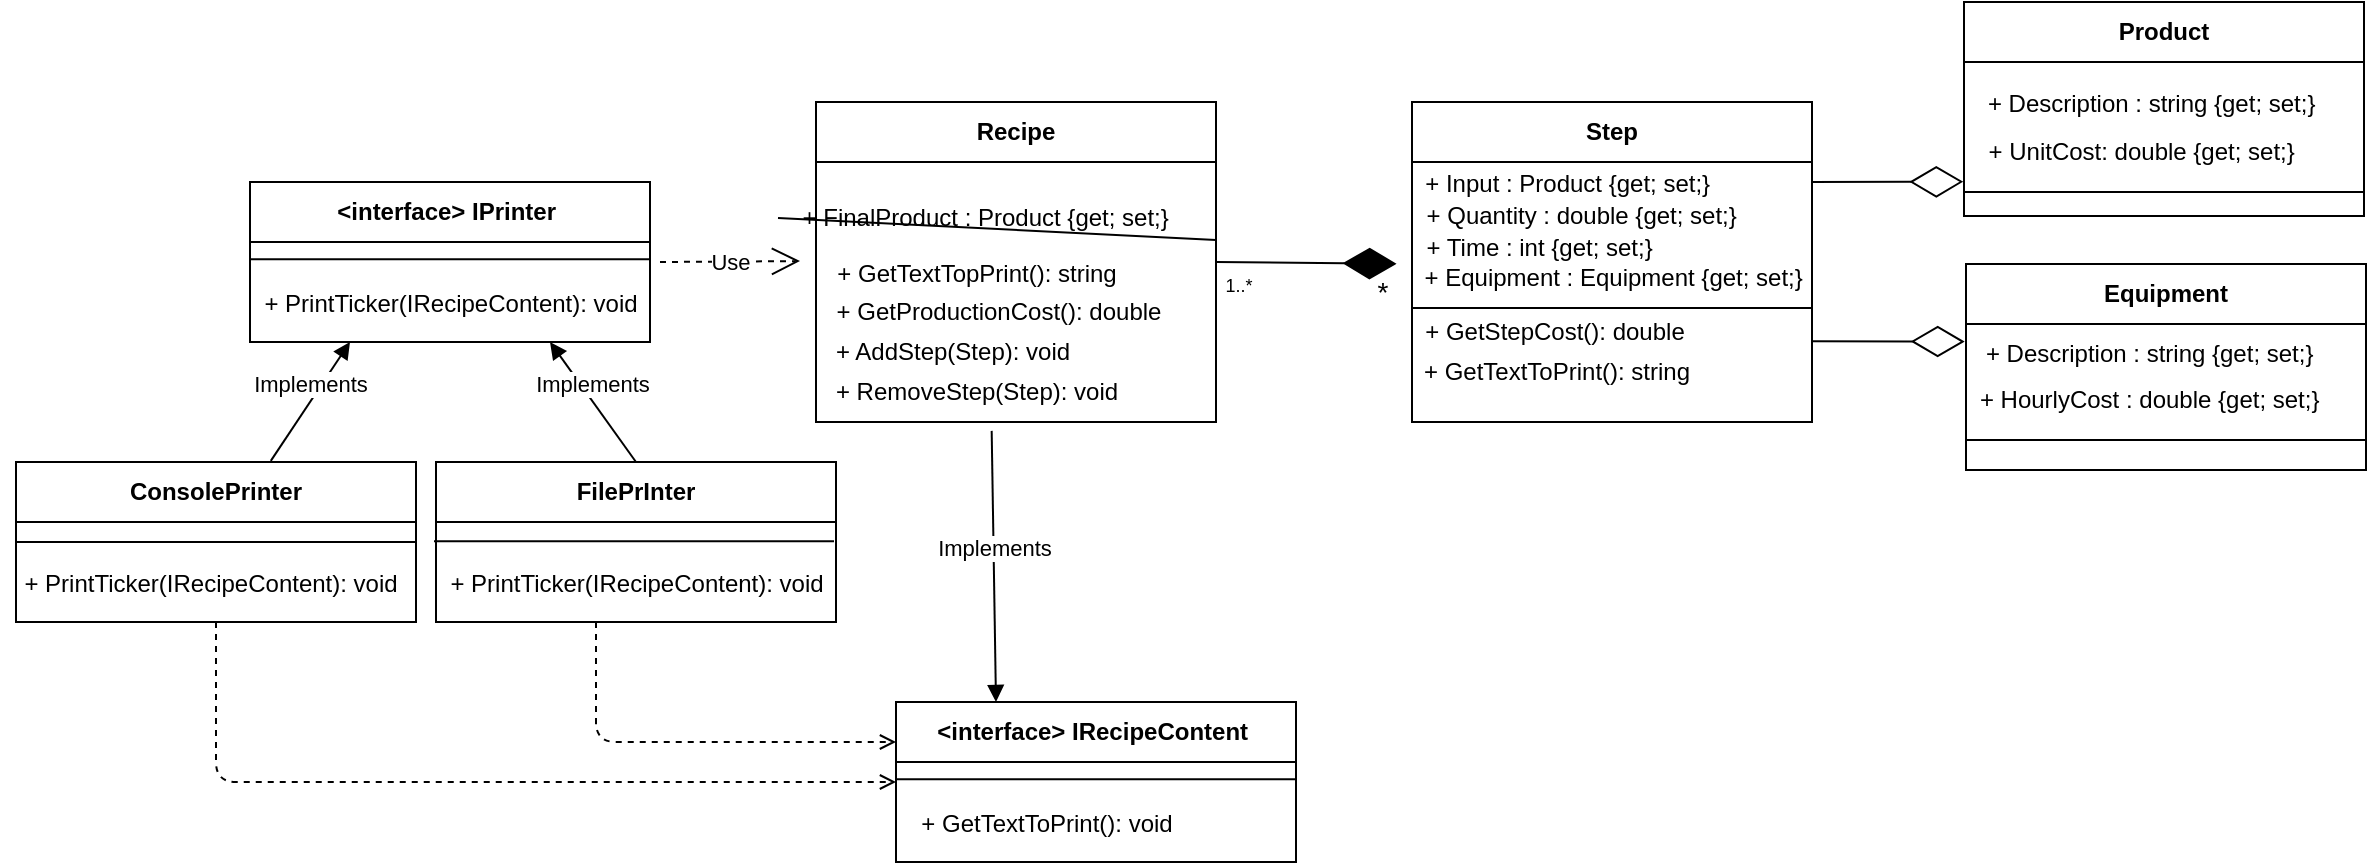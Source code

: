 <mxfile>
    <diagram id="nUT71iJ4w56ntbbE7PAH" name="Page-1">
        <mxGraphModel dx="2190" dy="704" grid="1" gridSize="10" guides="1" tooltips="1" connect="1" arrows="1" fold="1" page="1" pageScale="1" pageWidth="850" pageHeight="1100" math="0" shadow="0">
            <root>
                <mxCell id="0"/>
                <mxCell id="1" parent="0"/>
                <mxCell id="2" value="ConsolePrinter" style="swimlane;whiteSpace=wrap;html=1;startSize=30;" parent="1" vertex="1">
                    <mxGeometry x="-650" y="600" width="200" height="80" as="geometry"/>
                </mxCell>
                <mxCell id="6" value="+ PrintTicker(IRecipeContent): void" style="text;html=1;align=center;verticalAlign=middle;resizable=0;points=[];autosize=1;strokeColor=none;fillColor=none;" parent="2" vertex="1">
                    <mxGeometry x="-8" y="46" width="210" height="30" as="geometry"/>
                </mxCell>
                <mxCell id="4" value="" style="endArrow=none;html=1;exitX=0;exitY=0.5;exitDx=0;exitDy=0;entryX=1;entryY=0.5;entryDx=0;entryDy=0;" parent="1" source="2" target="2" edge="1">
                    <mxGeometry width="50" height="50" relative="1" as="geometry">
                        <mxPoint x="-498" y="720" as="sourcePoint"/>
                        <mxPoint x="-448" y="670" as="targetPoint"/>
                    </mxGeometry>
                </mxCell>
                <mxCell id="9" value="&amp;lt;interface&amp;gt; IPrinter&amp;nbsp;" style="swimlane;whiteSpace=wrap;html=1;startSize=30;" parent="1" vertex="1">
                    <mxGeometry x="-533" y="460" width="200" height="80" as="geometry"/>
                </mxCell>
                <mxCell id="10" value="+ PrintTicker(IRecipeContent): void" style="text;html=1;align=center;verticalAlign=middle;resizable=0;points=[];autosize=1;strokeColor=none;fillColor=none;" parent="9" vertex="1">
                    <mxGeometry x="-5" y="46" width="210" height="30" as="geometry"/>
                </mxCell>
                <mxCell id="42" value="" style="endArrow=none;html=1;exitX=0;exitY=0.5;exitDx=0;exitDy=0;entryX=1;entryY=0.5;entryDx=0;entryDy=0;" parent="9" edge="1">
                    <mxGeometry width="50" height="50" relative="1" as="geometry">
                        <mxPoint y="38.68" as="sourcePoint"/>
                        <mxPoint x="200" y="38.68" as="targetPoint"/>
                    </mxGeometry>
                </mxCell>
                <mxCell id="12" value="FilePrInter" style="swimlane;whiteSpace=wrap;html=1;startSize=30;" parent="1" vertex="1">
                    <mxGeometry x="-440" y="600" width="200" height="80" as="geometry"/>
                </mxCell>
                <mxCell id="13" value="+ PrintTicker(IRecipeContent): void" style="text;html=1;align=center;verticalAlign=middle;resizable=0;points=[];autosize=1;strokeColor=none;fillColor=none;" parent="12" vertex="1">
                    <mxGeometry x="-5" y="46" width="210" height="30" as="geometry"/>
                </mxCell>
                <mxCell id="43" value="" style="endArrow=none;html=1;exitX=0;exitY=0.5;exitDx=0;exitDy=0;entryX=1;entryY=0.5;entryDx=0;entryDy=0;" parent="12" edge="1">
                    <mxGeometry width="50" height="50" relative="1" as="geometry">
                        <mxPoint x="-1" y="39.68" as="sourcePoint"/>
                        <mxPoint x="199" y="39.68" as="targetPoint"/>
                    </mxGeometry>
                </mxCell>
                <mxCell id="14" value="Recipe" style="swimlane;whiteSpace=wrap;html=1;startSize=30;" parent="1" vertex="1">
                    <mxGeometry x="-250" y="420" width="200" height="160" as="geometry"/>
                </mxCell>
                <mxCell id="39" value="" style="endArrow=none;html=1;exitX=0;exitY=0.5;exitDx=0;exitDy=0;entryX=1;entryY=0.5;entryDx=0;entryDy=0;startArrow=none;" parent="14" edge="1" source="51">
                    <mxGeometry width="50" height="50" relative="1" as="geometry">
                        <mxPoint y="69" as="sourcePoint"/>
                        <mxPoint x="200" y="69" as="targetPoint"/>
                    </mxGeometry>
                </mxCell>
                <mxCell id="31" value="+ GetTextTopPrint(): string" style="text;html=1;align=center;verticalAlign=middle;resizable=0;points=[];autosize=1;strokeColor=none;fillColor=none;" parent="14" vertex="1">
                    <mxGeometry y="71" width="160" height="30" as="geometry"/>
                </mxCell>
                <mxCell id="34" value="+ GetProductionCost(): double" style="text;html=1;align=center;verticalAlign=middle;resizable=0;points=[];autosize=1;strokeColor=none;fillColor=none;" parent="14" vertex="1">
                    <mxGeometry x="-4" y="90" width="190" height="30" as="geometry"/>
                </mxCell>
                <mxCell id="35" value="+ AddStep(Step): void" style="text;html=1;align=center;verticalAlign=middle;resizable=0;points=[];autosize=1;strokeColor=none;fillColor=none;" parent="14" vertex="1">
                    <mxGeometry x="-2" y="110" width="140" height="30" as="geometry"/>
                </mxCell>
                <mxCell id="36" value="+ RemoveStep(Step): void" style="text;html=1;align=center;verticalAlign=middle;resizable=0;points=[];autosize=1;strokeColor=none;fillColor=none;" parent="14" vertex="1">
                    <mxGeometry y="130" width="160" height="30" as="geometry"/>
                </mxCell>
                <mxCell id="51" value="+ FinalProduct : Product {get; set;}&amp;nbsp;" style="text;html=1;align=center;verticalAlign=middle;resizable=0;points=[];autosize=1;strokeColor=none;fillColor=none;" parent="14" vertex="1">
                    <mxGeometry x="-19" y="43" width="210" height="30" as="geometry"/>
                </mxCell>
                <mxCell id="26" value="Use" style="endArrow=open;endSize=12;dashed=1;html=1;" parent="1" edge="1">
                    <mxGeometry width="160" relative="1" as="geometry">
                        <mxPoint x="-328" y="500" as="sourcePoint"/>
                        <mxPoint x="-258" y="499.55" as="targetPoint"/>
                    </mxGeometry>
                </mxCell>
                <mxCell id="29" value="Implements&lt;br&gt;" style="html=1;verticalAlign=bottom;endArrow=block;entryX=0.25;entryY=1;entryDx=0;entryDy=0;exitX=0.637;exitY=-0.007;exitDx=0;exitDy=0;exitPerimeter=0;" parent="1" source="2" target="9" edge="1">
                    <mxGeometry width="80" relative="1" as="geometry">
                        <mxPoint x="-548" y="590" as="sourcePoint"/>
                        <mxPoint x="-468" y="590" as="targetPoint"/>
                    </mxGeometry>
                </mxCell>
                <mxCell id="30" value="Implements&lt;br&gt;" style="html=1;verticalAlign=bottom;endArrow=block;entryX=0.75;entryY=1;entryDx=0;entryDy=0;exitX=0.5;exitY=0;exitDx=0;exitDy=0;" parent="1" source="12" target="9" edge="1">
                    <mxGeometry width="80" relative="1" as="geometry">
                        <mxPoint x="-588" y="610.0" as="sourcePoint"/>
                        <mxPoint x="-473" y="550.0" as="targetPoint"/>
                    </mxGeometry>
                </mxCell>
                <mxCell id="45" value="Step" style="swimlane;whiteSpace=wrap;html=1;startSize=30;" parent="1" vertex="1">
                    <mxGeometry x="48" y="420" width="200" height="160" as="geometry"/>
                </mxCell>
                <mxCell id="46" value="" style="endArrow=none;html=1;exitX=0;exitY=0.5;exitDx=0;exitDy=0;entryX=1;entryY=0.5;entryDx=0;entryDy=0;" parent="45" edge="1">
                    <mxGeometry width="50" height="50" relative="1" as="geometry">
                        <mxPoint y="103" as="sourcePoint"/>
                        <mxPoint x="200" y="103" as="targetPoint"/>
                    </mxGeometry>
                </mxCell>
                <mxCell id="54" value="+ Input : Product {get; set;}&amp;nbsp;" style="text;html=1;align=center;verticalAlign=middle;resizable=0;points=[];autosize=1;strokeColor=none;fillColor=none;" parent="45" vertex="1">
                    <mxGeometry x="-6" y="26" width="170" height="30" as="geometry"/>
                </mxCell>
                <mxCell id="67" value="+ Quantity : double {get; set;}&amp;nbsp;" style="text;html=1;align=center;verticalAlign=middle;resizable=0;points=[];autosize=1;strokeColor=none;fillColor=none;" parent="45" vertex="1">
                    <mxGeometry x="-4" y="42" width="180" height="30" as="geometry"/>
                </mxCell>
                <mxCell id="68" value="+ Time : int {get; set;}&amp;nbsp;" style="text;html=1;align=center;verticalAlign=middle;resizable=0;points=[];autosize=1;strokeColor=none;fillColor=none;" parent="45" vertex="1">
                    <mxGeometry x="-5" y="58" width="140" height="30" as="geometry"/>
                </mxCell>
                <mxCell id="75" value="+ GetStepCost(): double" style="text;html=1;align=center;verticalAlign=middle;resizable=0;points=[];autosize=1;strokeColor=none;fillColor=none;" parent="45" vertex="1">
                    <mxGeometry x="-4" y="100" width="150" height="30" as="geometry"/>
                </mxCell>
                <mxCell id="52" value="" style="endArrow=diamondThin;endFill=1;endSize=24;html=1;entryX=0.742;entryY=0.03;entryDx=0;entryDy=0;entryPerimeter=0;" parent="1" target="53" edge="1">
                    <mxGeometry width="160" relative="1" as="geometry">
                        <mxPoint x="-50" y="500" as="sourcePoint"/>
                        <mxPoint x="71" y="500" as="targetPoint"/>
                    </mxGeometry>
                </mxCell>
                <mxCell id="53" value="&lt;font style=&quot;font-size: 14px;&quot;&gt;*&lt;/font&gt;" style="text;html=1;align=center;verticalAlign=middle;resizable=0;points=[];autosize=1;strokeColor=none;fillColor=none;" parent="1" vertex="1">
                    <mxGeometry x="18" y="500" width="30" height="30" as="geometry"/>
                </mxCell>
                <mxCell id="69" value="+ Equipment : Equipment {get; set;}&amp;nbsp;" style="text;html=1;align=center;verticalAlign=middle;resizable=0;points=[];autosize=1;strokeColor=none;fillColor=none;" parent="1" vertex="1">
                    <mxGeometry x="40" y="493" width="220" height="30" as="geometry"/>
                </mxCell>
                <mxCell id="76" value="+ GetTextToPrint(): string" style="text;html=1;align=center;verticalAlign=middle;resizable=0;points=[];autosize=1;strokeColor=none;fillColor=none;" parent="1" vertex="1">
                    <mxGeometry x="40" y="540" width="160" height="30" as="geometry"/>
                </mxCell>
                <mxCell id="79" value="Equipment" style="swimlane;whiteSpace=wrap;html=1;startSize=30;" parent="1" vertex="1">
                    <mxGeometry x="325" y="501" width="200" height="103" as="geometry"/>
                </mxCell>
                <mxCell id="80" value="" style="endArrow=none;html=1;exitX=0;exitY=0.5;exitDx=0;exitDy=0;entryX=1;entryY=0.5;entryDx=0;entryDy=0;" parent="79" edge="1">
                    <mxGeometry width="50" height="50" relative="1" as="geometry">
                        <mxPoint y="88" as="sourcePoint"/>
                        <mxPoint x="200" y="88" as="targetPoint"/>
                    </mxGeometry>
                </mxCell>
                <mxCell id="94" value="+ Description : string {get; set;}&amp;nbsp;" style="text;html=1;align=center;verticalAlign=middle;resizable=0;points=[];autosize=1;strokeColor=none;fillColor=none;" parent="79" vertex="1">
                    <mxGeometry x="-2" y="30" width="190" height="30" as="geometry"/>
                </mxCell>
                <mxCell id="96" value="+ HourlyCost : double {get; set;}&amp;nbsp;" style="text;html=1;align=center;verticalAlign=middle;resizable=0;points=[];autosize=1;strokeColor=none;fillColor=none;" parent="79" vertex="1">
                    <mxGeometry x="-7" y="53" width="200" height="30" as="geometry"/>
                </mxCell>
                <mxCell id="86" value="Product" style="swimlane;whiteSpace=wrap;html=1;startSize=30;" parent="1" vertex="1">
                    <mxGeometry x="324" y="370" width="200" height="107" as="geometry"/>
                </mxCell>
                <mxCell id="87" value="" style="endArrow=none;html=1;exitX=0;exitY=0.5;exitDx=0;exitDy=0;entryX=1;entryY=0.5;entryDx=0;entryDy=0;" parent="86" edge="1">
                    <mxGeometry width="50" height="50" relative="1" as="geometry">
                        <mxPoint y="95" as="sourcePoint"/>
                        <mxPoint x="200" y="95" as="targetPoint"/>
                    </mxGeometry>
                </mxCell>
                <mxCell id="92" value="+ Description : string {get; set;}&amp;nbsp;" style="text;html=1;align=center;verticalAlign=middle;resizable=0;points=[];autosize=1;strokeColor=none;fillColor=none;" parent="86" vertex="1">
                    <mxGeometry y="36" width="190" height="30" as="geometry"/>
                </mxCell>
                <mxCell id="93" value="+ UnitCost: double {get; set;}&amp;nbsp;" style="text;html=1;align=center;verticalAlign=middle;resizable=0;points=[];autosize=1;strokeColor=none;fillColor=none;" parent="86" vertex="1">
                    <mxGeometry y="60" width="180" height="30" as="geometry"/>
                </mxCell>
                <mxCell id="97" value="" style="endArrow=diamondThin;endFill=0;endSize=24;html=1;fontSize=14;exitX=1;exitY=0.25;exitDx=0;exitDy=0;entryX=-0.002;entryY=0.996;entryDx=0;entryDy=0;entryPerimeter=0;" parent="1" source="45" target="93" edge="1">
                    <mxGeometry width="160" relative="1" as="geometry">
                        <mxPoint x="250" y="460" as="sourcePoint"/>
                        <mxPoint x="310" y="460" as="targetPoint"/>
                    </mxGeometry>
                </mxCell>
                <mxCell id="98" value="" style="endArrow=diamondThin;endFill=0;endSize=24;html=1;fontSize=14;exitX=1;exitY=0.25;exitDx=0;exitDy=0;entryX=0.007;entryY=0.293;entryDx=0;entryDy=0;entryPerimeter=0;" parent="1" target="94" edge="1">
                    <mxGeometry width="160" relative="1" as="geometry">
                        <mxPoint x="248.36" y="539.58" as="sourcePoint"/>
                        <mxPoint x="324.0" y="539.46" as="targetPoint"/>
                    </mxGeometry>
                </mxCell>
                <mxCell id="99" value="&lt;font style=&quot;font-size: 9px;&quot;&gt;1..*&lt;/font&gt;" style="text;html=1;align=center;verticalAlign=middle;resizable=0;points=[];autosize=1;strokeColor=none;fillColor=none;" parent="1" vertex="1">
                    <mxGeometry x="-59" y="496" width="40" height="30" as="geometry"/>
                </mxCell>
                <mxCell id="100" value="&amp;lt;interface&amp;gt; IRecipeContent&amp;nbsp;" style="swimlane;whiteSpace=wrap;html=1;startSize=30;" parent="1" vertex="1">
                    <mxGeometry x="-210" y="720" width="200" height="80" as="geometry"/>
                </mxCell>
                <mxCell id="101" value="+ GetTextToPrint(): void" style="text;html=1;align=center;verticalAlign=middle;resizable=0;points=[];autosize=1;strokeColor=none;fillColor=none;" parent="100" vertex="1">
                    <mxGeometry y="46" width="150" height="30" as="geometry"/>
                </mxCell>
                <mxCell id="102" value="" style="endArrow=none;html=1;exitX=0;exitY=0.5;exitDx=0;exitDy=0;entryX=1;entryY=0.5;entryDx=0;entryDy=0;" parent="100" edge="1">
                    <mxGeometry width="50" height="50" relative="1" as="geometry">
                        <mxPoint y="38.68" as="sourcePoint"/>
                        <mxPoint x="200" y="38.68" as="targetPoint"/>
                    </mxGeometry>
                </mxCell>
                <mxCell id="105" value="" style="edgeStyle=none;html=1;endArrow=open;verticalAlign=bottom;dashed=1;labelBackgroundColor=none;exitX=0.5;exitY=1;exitDx=0;exitDy=0;entryX=0;entryY=0.25;entryDx=0;entryDy=0;" parent="100" target="100" edge="1">
                    <mxGeometry x="1" y="-155" width="160" relative="1" as="geometry">
                        <mxPoint x="-150" y="-40" as="sourcePoint"/>
                        <mxPoint x="190" y="40" as="targetPoint"/>
                        <Array as="points">
                            <mxPoint x="-150" y="20"/>
                        </Array>
                        <mxPoint x="155" y="-145" as="offset"/>
                    </mxGeometry>
                </mxCell>
                <mxCell id="103" value="" style="edgeStyle=none;html=1;endArrow=open;verticalAlign=bottom;dashed=1;labelBackgroundColor=none;exitX=0.5;exitY=1;exitDx=0;exitDy=0;entryX=0;entryY=0.5;entryDx=0;entryDy=0;" parent="1" source="2" target="100" edge="1">
                    <mxGeometry x="1" y="-155" width="160" relative="1" as="geometry">
                        <mxPoint x="-560" y="690" as="sourcePoint"/>
                        <mxPoint x="-490" y="800" as="targetPoint"/>
                        <Array as="points">
                            <mxPoint x="-550" y="760"/>
                        </Array>
                        <mxPoint x="155" y="-145" as="offset"/>
                    </mxGeometry>
                </mxCell>
                <mxCell id="107" value="Implements&lt;br&gt;" style="html=1;verticalAlign=bottom;endArrow=block;entryX=0.25;entryY=0;entryDx=0;entryDy=0;exitX=0.549;exitY=1.148;exitDx=0;exitDy=0;exitPerimeter=0;" parent="1" source="36" target="100" edge="1">
                    <mxGeometry width="80" relative="1" as="geometry">
                        <mxPoint x="-57" y="690" as="sourcePoint"/>
                        <mxPoint x="-100.0" y="630" as="targetPoint"/>
                    </mxGeometry>
                </mxCell>
            </root>
        </mxGraphModel>
    </diagram>
</mxfile>